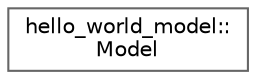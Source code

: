 digraph "Graphical Class Hierarchy"
{
 // LATEX_PDF_SIZE
  bgcolor="transparent";
  edge [fontname=Helvetica,fontsize=10,labelfontname=Helvetica,labelfontsize=10];
  node [fontname=Helvetica,fontsize=10,shape=box,height=0.2,width=0.4];
  rankdir="LR";
  Node0 [id="Node000000",label="hello_world_model::\lModel",height=0.2,width=0.4,color="grey40", fillcolor="white", style="filled",URL="$classhello__world__model_1_1_model.html",tooltip=" "];
}
